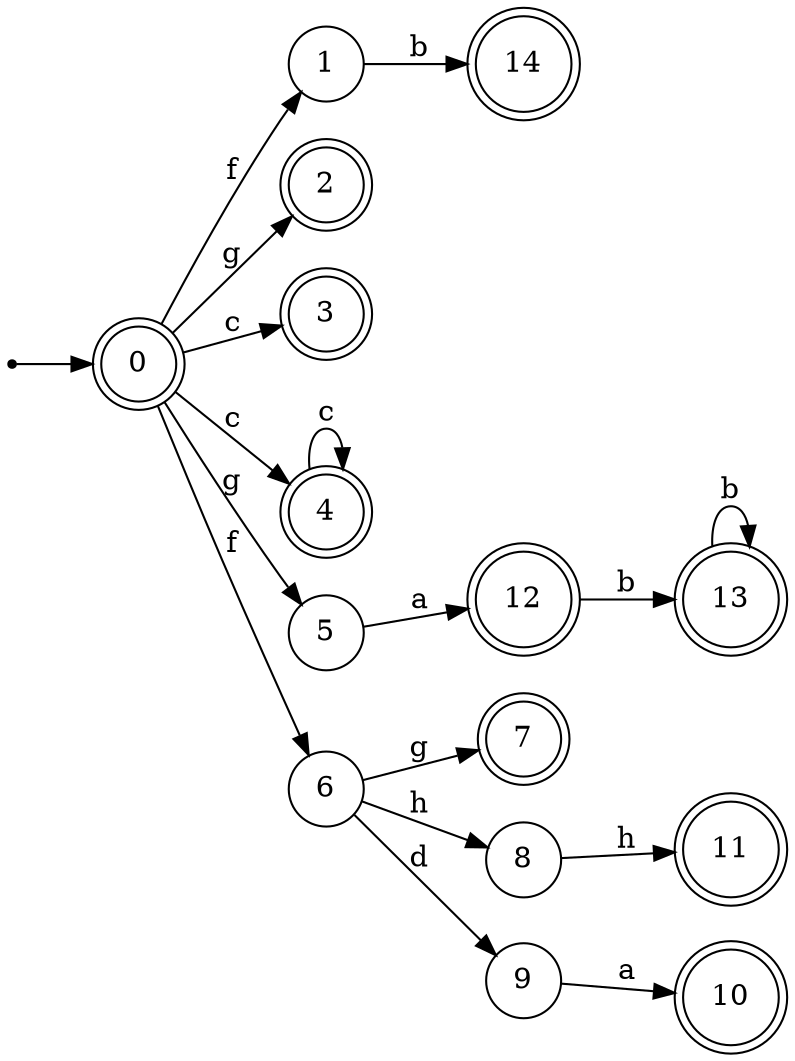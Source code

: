 digraph finite_state_machine {
rankdir=LR;
size="20,20";
node [shape = point]; "dummy0"
node [shape = doublecircle]; "0";"dummy0" -> "0";
node [shape = circle]; "1";
node [shape = doublecircle]; "2";node [shape = doublecircle]; "3";node [shape = doublecircle]; "4";node [shape = circle]; "5";
node [shape = circle]; "6";
node [shape = doublecircle]; "7";node [shape = circle]; "8";
node [shape = circle]; "9";
node [shape = doublecircle]; "10";node [shape = doublecircle]; "11";node [shape = doublecircle]; "12";node [shape = doublecircle]; "13";node [shape = doublecircle]; "14";"0" -> "1" [label = "f"];
 "0" -> "6" [label = "f"];
 "0" -> "2" [label = "g"];
 "0" -> "5" [label = "g"];
 "0" -> "3" [label = "c"];
 "0" -> "4" [label = "c"];
 "6" -> "7" [label = "g"];
 "6" -> "8" [label = "h"];
 "6" -> "9" [label = "d"];
 "9" -> "10" [label = "a"];
 "8" -> "11" [label = "h"];
 "5" -> "12" [label = "a"];
 "12" -> "13" [label = "b"];
 "13" -> "13" [label = "b"];
 "4" -> "4" [label = "c"];
 "1" -> "14" [label = "b"];
 }
